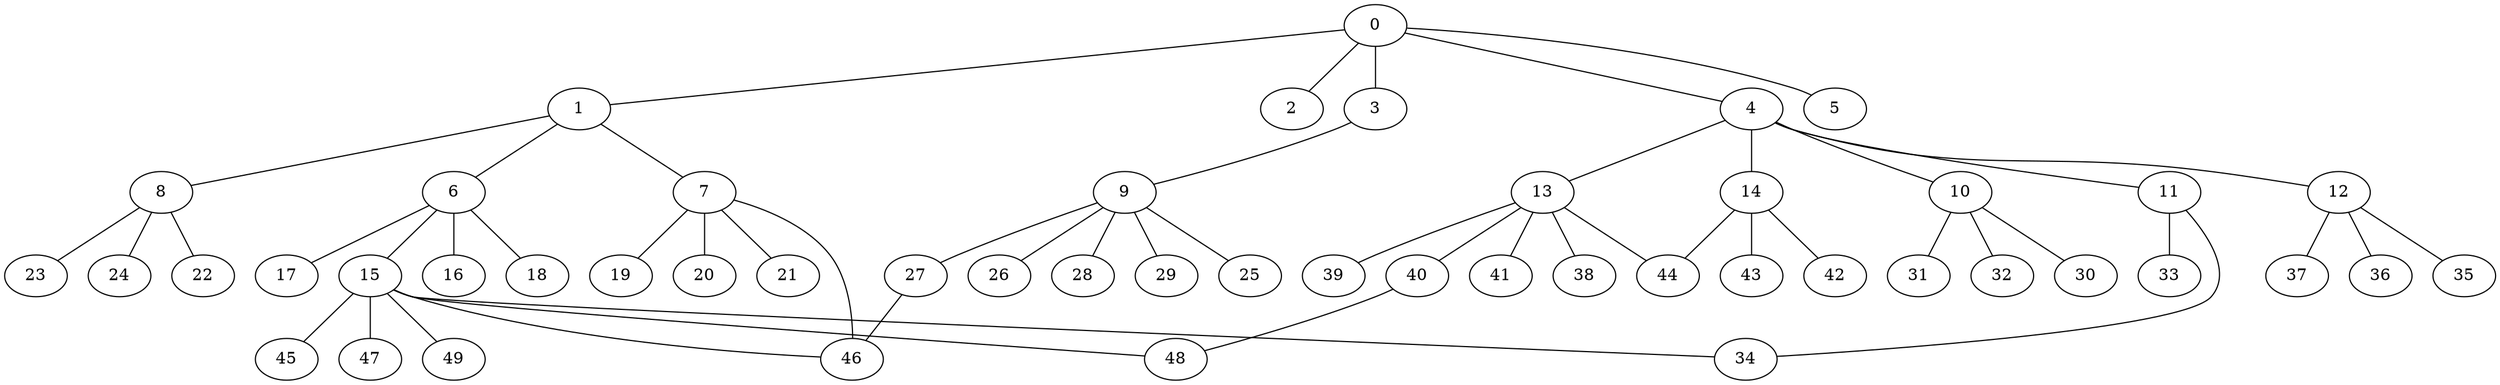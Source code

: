 
graph graphname {
    0 -- 1
0 -- 2
0 -- 3
0 -- 4
0 -- 5
1 -- 8
1 -- 6
1 -- 7
3 -- 9
4 -- 10
4 -- 11
4 -- 12
4 -- 13
4 -- 14
6 -- 16
6 -- 18
6 -- 17
6 -- 15
7 -- 19
7 -- 20
7 -- 21
7 -- 46
8 -- 24
8 -- 22
8 -- 23
9 -- 25
9 -- 26
9 -- 27
9 -- 28
9 -- 29
10 -- 32
10 -- 30
10 -- 31
11 -- 33
11 -- 34
12 -- 36
12 -- 35
12 -- 37
13 -- 40
13 -- 41
13 -- 38
13 -- 39
13 -- 44
14 -- 44
14 -- 42
14 -- 43
15 -- 45
15 -- 46
15 -- 47
15 -- 48
15 -- 49
15 -- 34
27 -- 46
40 -- 48

}
